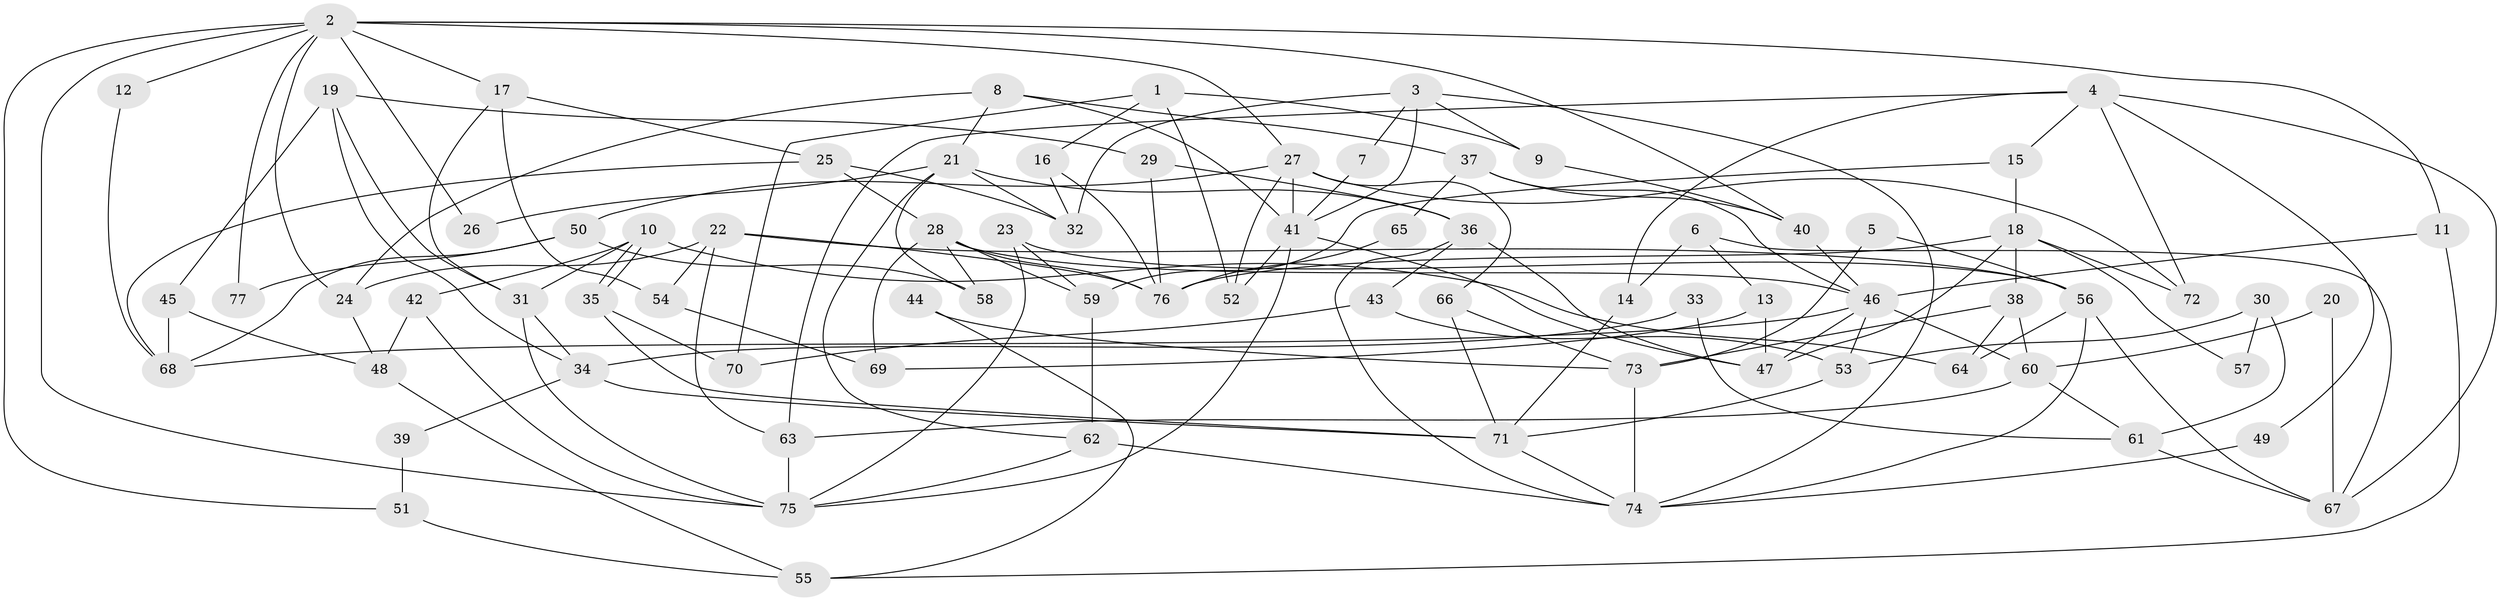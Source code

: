 // coarse degree distribution, {7: 0.2, 6: 0.12, 9: 0.08, 5: 0.08, 11: 0.08, 8: 0.08, 13: 0.04, 3: 0.08, 4: 0.12, 12: 0.04, 2: 0.08}
// Generated by graph-tools (version 1.1) at 2025/51/03/04/25 22:51:06]
// undirected, 77 vertices, 154 edges
graph export_dot {
  node [color=gray90,style=filled];
  1;
  2;
  3;
  4;
  5;
  6;
  7;
  8;
  9;
  10;
  11;
  12;
  13;
  14;
  15;
  16;
  17;
  18;
  19;
  20;
  21;
  22;
  23;
  24;
  25;
  26;
  27;
  28;
  29;
  30;
  31;
  32;
  33;
  34;
  35;
  36;
  37;
  38;
  39;
  40;
  41;
  42;
  43;
  44;
  45;
  46;
  47;
  48;
  49;
  50;
  51;
  52;
  53;
  54;
  55;
  56;
  57;
  58;
  59;
  60;
  61;
  62;
  63;
  64;
  65;
  66;
  67;
  68;
  69;
  70;
  71;
  72;
  73;
  74;
  75;
  76;
  77;
  1 -- 16;
  1 -- 9;
  1 -- 52;
  1 -- 70;
  2 -- 27;
  2 -- 40;
  2 -- 11;
  2 -- 12;
  2 -- 17;
  2 -- 24;
  2 -- 26;
  2 -- 51;
  2 -- 75;
  2 -- 77;
  3 -- 32;
  3 -- 41;
  3 -- 7;
  3 -- 9;
  3 -- 74;
  4 -- 67;
  4 -- 63;
  4 -- 14;
  4 -- 15;
  4 -- 49;
  4 -- 72;
  5 -- 56;
  5 -- 73;
  6 -- 13;
  6 -- 14;
  6 -- 67;
  7 -- 41;
  8 -- 24;
  8 -- 41;
  8 -- 21;
  8 -- 37;
  9 -- 40;
  10 -- 35;
  10 -- 35;
  10 -- 31;
  10 -- 42;
  10 -- 64;
  11 -- 46;
  11 -- 55;
  12 -- 68;
  13 -- 47;
  13 -- 69;
  14 -- 71;
  15 -- 18;
  15 -- 59;
  16 -- 32;
  16 -- 76;
  17 -- 31;
  17 -- 25;
  17 -- 54;
  18 -- 38;
  18 -- 47;
  18 -- 57;
  18 -- 72;
  18 -- 76;
  19 -- 31;
  19 -- 29;
  19 -- 34;
  19 -- 45;
  20 -- 60;
  20 -- 67;
  21 -- 36;
  21 -- 26;
  21 -- 32;
  21 -- 58;
  21 -- 62;
  22 -- 76;
  22 -- 24;
  22 -- 54;
  22 -- 56;
  22 -- 63;
  23 -- 75;
  23 -- 59;
  23 -- 56;
  24 -- 48;
  25 -- 28;
  25 -- 32;
  25 -- 68;
  27 -- 72;
  27 -- 52;
  27 -- 41;
  27 -- 50;
  27 -- 66;
  28 -- 58;
  28 -- 59;
  28 -- 46;
  28 -- 69;
  28 -- 76;
  29 -- 36;
  29 -- 76;
  30 -- 53;
  30 -- 61;
  30 -- 57;
  31 -- 34;
  31 -- 75;
  33 -- 34;
  33 -- 61;
  34 -- 71;
  34 -- 39;
  35 -- 71;
  35 -- 70;
  36 -- 74;
  36 -- 43;
  36 -- 47;
  37 -- 46;
  37 -- 40;
  37 -- 65;
  38 -- 60;
  38 -- 64;
  38 -- 73;
  39 -- 51;
  40 -- 46;
  41 -- 75;
  41 -- 47;
  41 -- 52;
  42 -- 75;
  42 -- 48;
  43 -- 70;
  43 -- 53;
  44 -- 55;
  44 -- 73;
  45 -- 68;
  45 -- 48;
  46 -- 47;
  46 -- 53;
  46 -- 60;
  46 -- 68;
  48 -- 55;
  49 -- 74;
  50 -- 68;
  50 -- 58;
  50 -- 77;
  51 -- 55;
  53 -- 71;
  54 -- 69;
  56 -- 64;
  56 -- 67;
  56 -- 74;
  59 -- 62;
  60 -- 63;
  60 -- 61;
  61 -- 67;
  62 -- 74;
  62 -- 75;
  63 -- 75;
  65 -- 76;
  66 -- 73;
  66 -- 71;
  71 -- 74;
  73 -- 74;
}
